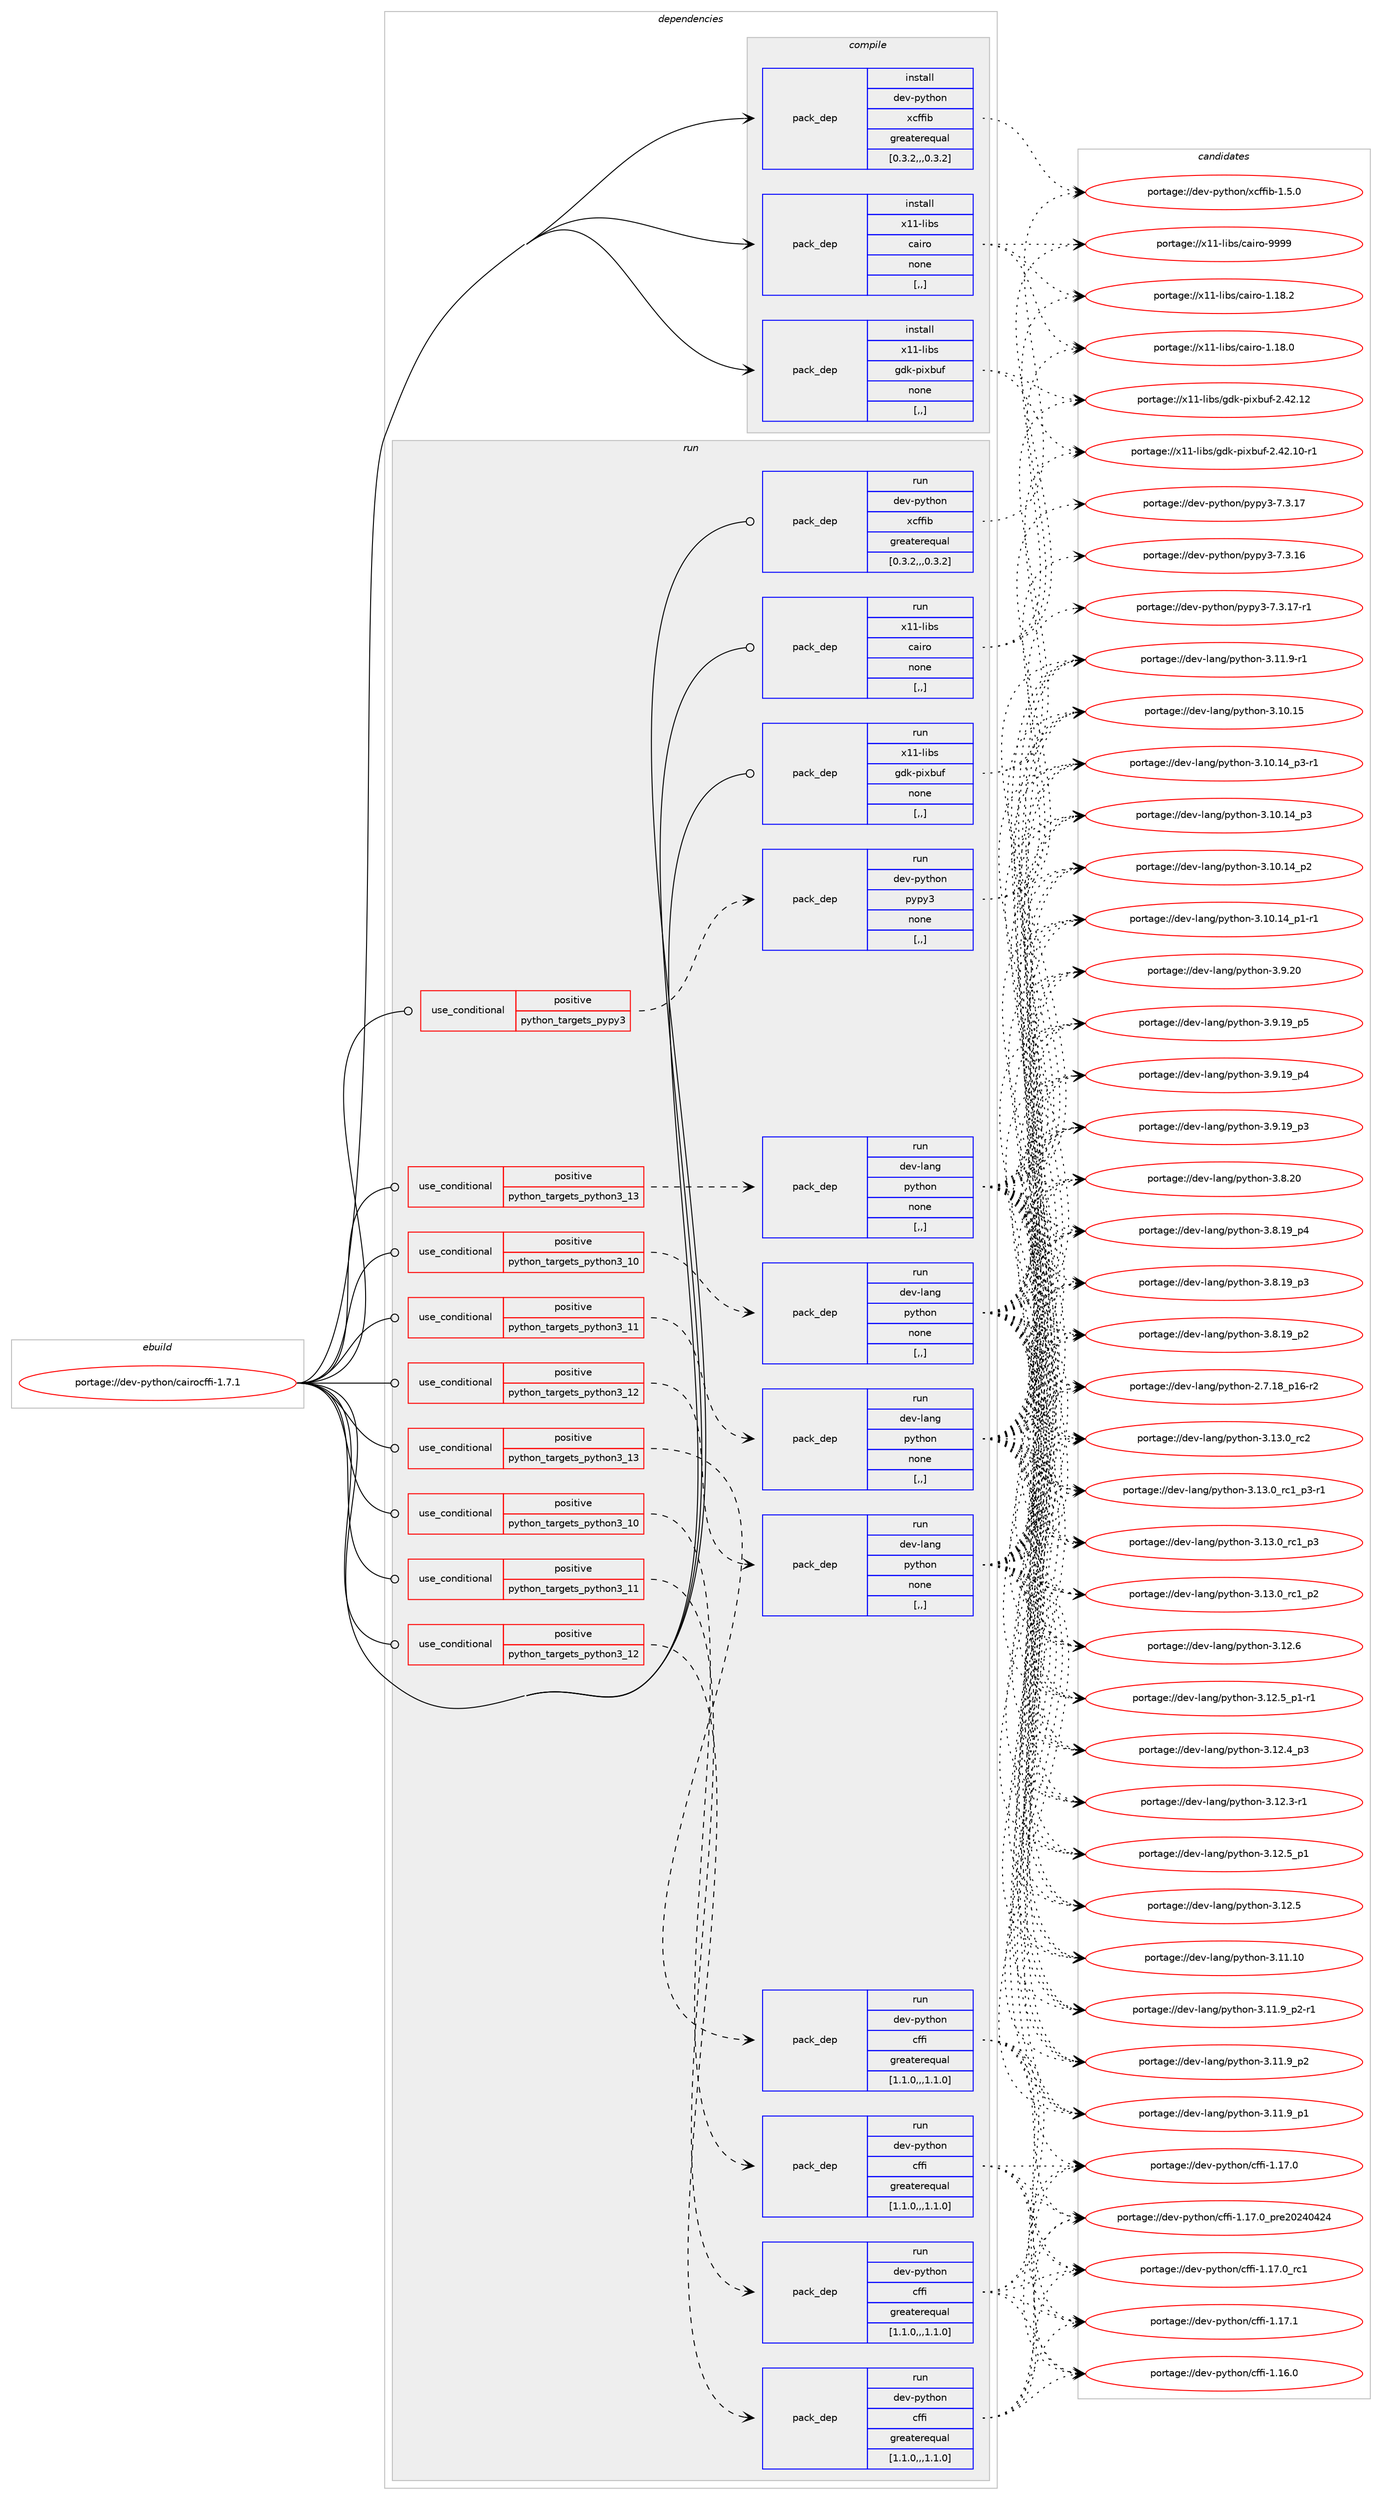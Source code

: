 digraph prolog {

# *************
# Graph options
# *************

newrank=true;
concentrate=true;
compound=true;
graph [rankdir=LR,fontname=Helvetica,fontsize=10,ranksep=1.5];#, ranksep=2.5, nodesep=0.2];
edge  [arrowhead=vee];
node  [fontname=Helvetica,fontsize=10];

# **********
# The ebuild
# **********

subgraph cluster_leftcol {
color=gray;
label=<<i>ebuild</i>>;
id [label="portage://dev-python/cairocffi-1.7.1", color=red, width=4, href="../dev-python/cairocffi-1.7.1.svg"];
}

# ****************
# The dependencies
# ****************

subgraph cluster_midcol {
color=gray;
label=<<i>dependencies</i>>;
subgraph cluster_compile {
fillcolor="#eeeeee";
style=filled;
label=<<i>compile</i>>;
subgraph pack470914 {
dependency637473 [label=<<TABLE BORDER="0" CELLBORDER="1" CELLSPACING="0" CELLPADDING="4" WIDTH="220"><TR><TD ROWSPAN="6" CELLPADDING="30">pack_dep</TD></TR><TR><TD WIDTH="110">install</TD></TR><TR><TD>dev-python</TD></TR><TR><TD>xcffib</TD></TR><TR><TD>greaterequal</TD></TR><TR><TD>[0.3.2,,,0.3.2]</TD></TR></TABLE>>, shape=none, color=blue];
}
id:e -> dependency637473:w [weight=20,style="solid",arrowhead="vee"];
subgraph pack470915 {
dependency637474 [label=<<TABLE BORDER="0" CELLBORDER="1" CELLSPACING="0" CELLPADDING="4" WIDTH="220"><TR><TD ROWSPAN="6" CELLPADDING="30">pack_dep</TD></TR><TR><TD WIDTH="110">install</TD></TR><TR><TD>x11-libs</TD></TR><TR><TD>cairo</TD></TR><TR><TD>none</TD></TR><TR><TD>[,,]</TD></TR></TABLE>>, shape=none, color=blue];
}
id:e -> dependency637474:w [weight=20,style="solid",arrowhead="vee"];
subgraph pack470916 {
dependency637475 [label=<<TABLE BORDER="0" CELLBORDER="1" CELLSPACING="0" CELLPADDING="4" WIDTH="220"><TR><TD ROWSPAN="6" CELLPADDING="30">pack_dep</TD></TR><TR><TD WIDTH="110">install</TD></TR><TR><TD>x11-libs</TD></TR><TR><TD>gdk-pixbuf</TD></TR><TR><TD>none</TD></TR><TR><TD>[,,]</TD></TR></TABLE>>, shape=none, color=blue];
}
id:e -> dependency637475:w [weight=20,style="solid",arrowhead="vee"];
}
subgraph cluster_compileandrun {
fillcolor="#eeeeee";
style=filled;
label=<<i>compile and run</i>>;
}
subgraph cluster_run {
fillcolor="#eeeeee";
style=filled;
label=<<i>run</i>>;
subgraph cond161742 {
dependency637476 [label=<<TABLE BORDER="0" CELLBORDER="1" CELLSPACING="0" CELLPADDING="4"><TR><TD ROWSPAN="3" CELLPADDING="10">use_conditional</TD></TR><TR><TD>positive</TD></TR><TR><TD>python_targets_pypy3</TD></TR></TABLE>>, shape=none, color=red];
subgraph pack470917 {
dependency637477 [label=<<TABLE BORDER="0" CELLBORDER="1" CELLSPACING="0" CELLPADDING="4" WIDTH="220"><TR><TD ROWSPAN="6" CELLPADDING="30">pack_dep</TD></TR><TR><TD WIDTH="110">run</TD></TR><TR><TD>dev-python</TD></TR><TR><TD>pypy3</TD></TR><TR><TD>none</TD></TR><TR><TD>[,,]</TD></TR></TABLE>>, shape=none, color=blue];
}
dependency637476:e -> dependency637477:w [weight=20,style="dashed",arrowhead="vee"];
}
id:e -> dependency637476:w [weight=20,style="solid",arrowhead="odot"];
subgraph cond161743 {
dependency637478 [label=<<TABLE BORDER="0" CELLBORDER="1" CELLSPACING="0" CELLPADDING="4"><TR><TD ROWSPAN="3" CELLPADDING="10">use_conditional</TD></TR><TR><TD>positive</TD></TR><TR><TD>python_targets_python3_10</TD></TR></TABLE>>, shape=none, color=red];
subgraph pack470918 {
dependency637479 [label=<<TABLE BORDER="0" CELLBORDER="1" CELLSPACING="0" CELLPADDING="4" WIDTH="220"><TR><TD ROWSPAN="6" CELLPADDING="30">pack_dep</TD></TR><TR><TD WIDTH="110">run</TD></TR><TR><TD>dev-lang</TD></TR><TR><TD>python</TD></TR><TR><TD>none</TD></TR><TR><TD>[,,]</TD></TR></TABLE>>, shape=none, color=blue];
}
dependency637478:e -> dependency637479:w [weight=20,style="dashed",arrowhead="vee"];
}
id:e -> dependency637478:w [weight=20,style="solid",arrowhead="odot"];
subgraph cond161744 {
dependency637480 [label=<<TABLE BORDER="0" CELLBORDER="1" CELLSPACING="0" CELLPADDING="4"><TR><TD ROWSPAN="3" CELLPADDING="10">use_conditional</TD></TR><TR><TD>positive</TD></TR><TR><TD>python_targets_python3_10</TD></TR></TABLE>>, shape=none, color=red];
subgraph pack470919 {
dependency637481 [label=<<TABLE BORDER="0" CELLBORDER="1" CELLSPACING="0" CELLPADDING="4" WIDTH="220"><TR><TD ROWSPAN="6" CELLPADDING="30">pack_dep</TD></TR><TR><TD WIDTH="110">run</TD></TR><TR><TD>dev-python</TD></TR><TR><TD>cffi</TD></TR><TR><TD>greaterequal</TD></TR><TR><TD>[1.1.0,,,1.1.0]</TD></TR></TABLE>>, shape=none, color=blue];
}
dependency637480:e -> dependency637481:w [weight=20,style="dashed",arrowhead="vee"];
}
id:e -> dependency637480:w [weight=20,style="solid",arrowhead="odot"];
subgraph cond161745 {
dependency637482 [label=<<TABLE BORDER="0" CELLBORDER="1" CELLSPACING="0" CELLPADDING="4"><TR><TD ROWSPAN="3" CELLPADDING="10">use_conditional</TD></TR><TR><TD>positive</TD></TR><TR><TD>python_targets_python3_11</TD></TR></TABLE>>, shape=none, color=red];
subgraph pack470920 {
dependency637483 [label=<<TABLE BORDER="0" CELLBORDER="1" CELLSPACING="0" CELLPADDING="4" WIDTH="220"><TR><TD ROWSPAN="6" CELLPADDING="30">pack_dep</TD></TR><TR><TD WIDTH="110">run</TD></TR><TR><TD>dev-lang</TD></TR><TR><TD>python</TD></TR><TR><TD>none</TD></TR><TR><TD>[,,]</TD></TR></TABLE>>, shape=none, color=blue];
}
dependency637482:e -> dependency637483:w [weight=20,style="dashed",arrowhead="vee"];
}
id:e -> dependency637482:w [weight=20,style="solid",arrowhead="odot"];
subgraph cond161746 {
dependency637484 [label=<<TABLE BORDER="0" CELLBORDER="1" CELLSPACING="0" CELLPADDING="4"><TR><TD ROWSPAN="3" CELLPADDING="10">use_conditional</TD></TR><TR><TD>positive</TD></TR><TR><TD>python_targets_python3_11</TD></TR></TABLE>>, shape=none, color=red];
subgraph pack470921 {
dependency637485 [label=<<TABLE BORDER="0" CELLBORDER="1" CELLSPACING="0" CELLPADDING="4" WIDTH="220"><TR><TD ROWSPAN="6" CELLPADDING="30">pack_dep</TD></TR><TR><TD WIDTH="110">run</TD></TR><TR><TD>dev-python</TD></TR><TR><TD>cffi</TD></TR><TR><TD>greaterequal</TD></TR><TR><TD>[1.1.0,,,1.1.0]</TD></TR></TABLE>>, shape=none, color=blue];
}
dependency637484:e -> dependency637485:w [weight=20,style="dashed",arrowhead="vee"];
}
id:e -> dependency637484:w [weight=20,style="solid",arrowhead="odot"];
subgraph cond161747 {
dependency637486 [label=<<TABLE BORDER="0" CELLBORDER="1" CELLSPACING="0" CELLPADDING="4"><TR><TD ROWSPAN="3" CELLPADDING="10">use_conditional</TD></TR><TR><TD>positive</TD></TR><TR><TD>python_targets_python3_12</TD></TR></TABLE>>, shape=none, color=red];
subgraph pack470922 {
dependency637487 [label=<<TABLE BORDER="0" CELLBORDER="1" CELLSPACING="0" CELLPADDING="4" WIDTH="220"><TR><TD ROWSPAN="6" CELLPADDING="30">pack_dep</TD></TR><TR><TD WIDTH="110">run</TD></TR><TR><TD>dev-lang</TD></TR><TR><TD>python</TD></TR><TR><TD>none</TD></TR><TR><TD>[,,]</TD></TR></TABLE>>, shape=none, color=blue];
}
dependency637486:e -> dependency637487:w [weight=20,style="dashed",arrowhead="vee"];
}
id:e -> dependency637486:w [weight=20,style="solid",arrowhead="odot"];
subgraph cond161748 {
dependency637488 [label=<<TABLE BORDER="0" CELLBORDER="1" CELLSPACING="0" CELLPADDING="4"><TR><TD ROWSPAN="3" CELLPADDING="10">use_conditional</TD></TR><TR><TD>positive</TD></TR><TR><TD>python_targets_python3_12</TD></TR></TABLE>>, shape=none, color=red];
subgraph pack470923 {
dependency637489 [label=<<TABLE BORDER="0" CELLBORDER="1" CELLSPACING="0" CELLPADDING="4" WIDTH="220"><TR><TD ROWSPAN="6" CELLPADDING="30">pack_dep</TD></TR><TR><TD WIDTH="110">run</TD></TR><TR><TD>dev-python</TD></TR><TR><TD>cffi</TD></TR><TR><TD>greaterequal</TD></TR><TR><TD>[1.1.0,,,1.1.0]</TD></TR></TABLE>>, shape=none, color=blue];
}
dependency637488:e -> dependency637489:w [weight=20,style="dashed",arrowhead="vee"];
}
id:e -> dependency637488:w [weight=20,style="solid",arrowhead="odot"];
subgraph cond161749 {
dependency637490 [label=<<TABLE BORDER="0" CELLBORDER="1" CELLSPACING="0" CELLPADDING="4"><TR><TD ROWSPAN="3" CELLPADDING="10">use_conditional</TD></TR><TR><TD>positive</TD></TR><TR><TD>python_targets_python3_13</TD></TR></TABLE>>, shape=none, color=red];
subgraph pack470924 {
dependency637491 [label=<<TABLE BORDER="0" CELLBORDER="1" CELLSPACING="0" CELLPADDING="4" WIDTH="220"><TR><TD ROWSPAN="6" CELLPADDING="30">pack_dep</TD></TR><TR><TD WIDTH="110">run</TD></TR><TR><TD>dev-lang</TD></TR><TR><TD>python</TD></TR><TR><TD>none</TD></TR><TR><TD>[,,]</TD></TR></TABLE>>, shape=none, color=blue];
}
dependency637490:e -> dependency637491:w [weight=20,style="dashed",arrowhead="vee"];
}
id:e -> dependency637490:w [weight=20,style="solid",arrowhead="odot"];
subgraph cond161750 {
dependency637492 [label=<<TABLE BORDER="0" CELLBORDER="1" CELLSPACING="0" CELLPADDING="4"><TR><TD ROWSPAN="3" CELLPADDING="10">use_conditional</TD></TR><TR><TD>positive</TD></TR><TR><TD>python_targets_python3_13</TD></TR></TABLE>>, shape=none, color=red];
subgraph pack470925 {
dependency637493 [label=<<TABLE BORDER="0" CELLBORDER="1" CELLSPACING="0" CELLPADDING="4" WIDTH="220"><TR><TD ROWSPAN="6" CELLPADDING="30">pack_dep</TD></TR><TR><TD WIDTH="110">run</TD></TR><TR><TD>dev-python</TD></TR><TR><TD>cffi</TD></TR><TR><TD>greaterequal</TD></TR><TR><TD>[1.1.0,,,1.1.0]</TD></TR></TABLE>>, shape=none, color=blue];
}
dependency637492:e -> dependency637493:w [weight=20,style="dashed",arrowhead="vee"];
}
id:e -> dependency637492:w [weight=20,style="solid",arrowhead="odot"];
subgraph pack470926 {
dependency637494 [label=<<TABLE BORDER="0" CELLBORDER="1" CELLSPACING="0" CELLPADDING="4" WIDTH="220"><TR><TD ROWSPAN="6" CELLPADDING="30">pack_dep</TD></TR><TR><TD WIDTH="110">run</TD></TR><TR><TD>dev-python</TD></TR><TR><TD>xcffib</TD></TR><TR><TD>greaterequal</TD></TR><TR><TD>[0.3.2,,,0.3.2]</TD></TR></TABLE>>, shape=none, color=blue];
}
id:e -> dependency637494:w [weight=20,style="solid",arrowhead="odot"];
subgraph pack470927 {
dependency637495 [label=<<TABLE BORDER="0" CELLBORDER="1" CELLSPACING="0" CELLPADDING="4" WIDTH="220"><TR><TD ROWSPAN="6" CELLPADDING="30">pack_dep</TD></TR><TR><TD WIDTH="110">run</TD></TR><TR><TD>x11-libs</TD></TR><TR><TD>cairo</TD></TR><TR><TD>none</TD></TR><TR><TD>[,,]</TD></TR></TABLE>>, shape=none, color=blue];
}
id:e -> dependency637495:w [weight=20,style="solid",arrowhead="odot"];
subgraph pack470928 {
dependency637496 [label=<<TABLE BORDER="0" CELLBORDER="1" CELLSPACING="0" CELLPADDING="4" WIDTH="220"><TR><TD ROWSPAN="6" CELLPADDING="30">pack_dep</TD></TR><TR><TD WIDTH="110">run</TD></TR><TR><TD>x11-libs</TD></TR><TR><TD>gdk-pixbuf</TD></TR><TR><TD>none</TD></TR><TR><TD>[,,]</TD></TR></TABLE>>, shape=none, color=blue];
}
id:e -> dependency637496:w [weight=20,style="solid",arrowhead="odot"];
}
}

# **************
# The candidates
# **************

subgraph cluster_choices {
rank=same;
color=gray;
label=<<i>candidates</i>>;

subgraph choice470914 {
color=black;
nodesep=1;
choice10010111845112121116104111110471209910210210598454946534648 [label="portage://dev-python/xcffib-1.5.0", color=red, width=4,href="../dev-python/xcffib-1.5.0.svg"];
dependency637473:e -> choice10010111845112121116104111110471209910210210598454946534648:w [style=dotted,weight="100"];
}
subgraph choice470915 {
color=black;
nodesep=1;
choice120494945108105981154799971051141114557575757 [label="portage://x11-libs/cairo-9999", color=red, width=4,href="../x11-libs/cairo-9999.svg"];
choice1204949451081059811547999710511411145494649564650 [label="portage://x11-libs/cairo-1.18.2", color=red, width=4,href="../x11-libs/cairo-1.18.2.svg"];
choice1204949451081059811547999710511411145494649564648 [label="portage://x11-libs/cairo-1.18.0", color=red, width=4,href="../x11-libs/cairo-1.18.0.svg"];
dependency637474:e -> choice120494945108105981154799971051141114557575757:w [style=dotted,weight="100"];
dependency637474:e -> choice1204949451081059811547999710511411145494649564650:w [style=dotted,weight="100"];
dependency637474:e -> choice1204949451081059811547999710511411145494649564648:w [style=dotted,weight="100"];
}
subgraph choice470916 {
color=black;
nodesep=1;
choice120494945108105981154710310010745112105120981171024550465250464950 [label="portage://x11-libs/gdk-pixbuf-2.42.12", color=red, width=4,href="../x11-libs/gdk-pixbuf-2.42.12.svg"];
choice1204949451081059811547103100107451121051209811710245504652504649484511449 [label="portage://x11-libs/gdk-pixbuf-2.42.10-r1", color=red, width=4,href="../x11-libs/gdk-pixbuf-2.42.10-r1.svg"];
dependency637475:e -> choice120494945108105981154710310010745112105120981171024550465250464950:w [style=dotted,weight="100"];
dependency637475:e -> choice1204949451081059811547103100107451121051209811710245504652504649484511449:w [style=dotted,weight="100"];
}
subgraph choice470917 {
color=black;
nodesep=1;
choice100101118451121211161041111104711212111212151455546514649554511449 [label="portage://dev-python/pypy3-7.3.17-r1", color=red, width=4,href="../dev-python/pypy3-7.3.17-r1.svg"];
choice10010111845112121116104111110471121211121215145554651464955 [label="portage://dev-python/pypy3-7.3.17", color=red, width=4,href="../dev-python/pypy3-7.3.17.svg"];
choice10010111845112121116104111110471121211121215145554651464954 [label="portage://dev-python/pypy3-7.3.16", color=red, width=4,href="../dev-python/pypy3-7.3.16.svg"];
dependency637477:e -> choice100101118451121211161041111104711212111212151455546514649554511449:w [style=dotted,weight="100"];
dependency637477:e -> choice10010111845112121116104111110471121211121215145554651464955:w [style=dotted,weight="100"];
dependency637477:e -> choice10010111845112121116104111110471121211121215145554651464954:w [style=dotted,weight="100"];
}
subgraph choice470918 {
color=black;
nodesep=1;
choice10010111845108971101034711212111610411111045514649514648951149950 [label="portage://dev-lang/python-3.13.0_rc2", color=red, width=4,href="../dev-lang/python-3.13.0_rc2.svg"];
choice1001011184510897110103471121211161041111104551464951464895114994995112514511449 [label="portage://dev-lang/python-3.13.0_rc1_p3-r1", color=red, width=4,href="../dev-lang/python-3.13.0_rc1_p3-r1.svg"];
choice100101118451089711010347112121116104111110455146495146489511499499511251 [label="portage://dev-lang/python-3.13.0_rc1_p3", color=red, width=4,href="../dev-lang/python-3.13.0_rc1_p3.svg"];
choice100101118451089711010347112121116104111110455146495146489511499499511250 [label="portage://dev-lang/python-3.13.0_rc1_p2", color=red, width=4,href="../dev-lang/python-3.13.0_rc1_p2.svg"];
choice10010111845108971101034711212111610411111045514649504654 [label="portage://dev-lang/python-3.12.6", color=red, width=4,href="../dev-lang/python-3.12.6.svg"];
choice1001011184510897110103471121211161041111104551464950465395112494511449 [label="portage://dev-lang/python-3.12.5_p1-r1", color=red, width=4,href="../dev-lang/python-3.12.5_p1-r1.svg"];
choice100101118451089711010347112121116104111110455146495046539511249 [label="portage://dev-lang/python-3.12.5_p1", color=red, width=4,href="../dev-lang/python-3.12.5_p1.svg"];
choice10010111845108971101034711212111610411111045514649504653 [label="portage://dev-lang/python-3.12.5", color=red, width=4,href="../dev-lang/python-3.12.5.svg"];
choice100101118451089711010347112121116104111110455146495046529511251 [label="portage://dev-lang/python-3.12.4_p3", color=red, width=4,href="../dev-lang/python-3.12.4_p3.svg"];
choice100101118451089711010347112121116104111110455146495046514511449 [label="portage://dev-lang/python-3.12.3-r1", color=red, width=4,href="../dev-lang/python-3.12.3-r1.svg"];
choice1001011184510897110103471121211161041111104551464949464948 [label="portage://dev-lang/python-3.11.10", color=red, width=4,href="../dev-lang/python-3.11.10.svg"];
choice1001011184510897110103471121211161041111104551464949465795112504511449 [label="portage://dev-lang/python-3.11.9_p2-r1", color=red, width=4,href="../dev-lang/python-3.11.9_p2-r1.svg"];
choice100101118451089711010347112121116104111110455146494946579511250 [label="portage://dev-lang/python-3.11.9_p2", color=red, width=4,href="../dev-lang/python-3.11.9_p2.svg"];
choice100101118451089711010347112121116104111110455146494946579511249 [label="portage://dev-lang/python-3.11.9_p1", color=red, width=4,href="../dev-lang/python-3.11.9_p1.svg"];
choice100101118451089711010347112121116104111110455146494946574511449 [label="portage://dev-lang/python-3.11.9-r1", color=red, width=4,href="../dev-lang/python-3.11.9-r1.svg"];
choice1001011184510897110103471121211161041111104551464948464953 [label="portage://dev-lang/python-3.10.15", color=red, width=4,href="../dev-lang/python-3.10.15.svg"];
choice100101118451089711010347112121116104111110455146494846495295112514511449 [label="portage://dev-lang/python-3.10.14_p3-r1", color=red, width=4,href="../dev-lang/python-3.10.14_p3-r1.svg"];
choice10010111845108971101034711212111610411111045514649484649529511251 [label="portage://dev-lang/python-3.10.14_p3", color=red, width=4,href="../dev-lang/python-3.10.14_p3.svg"];
choice10010111845108971101034711212111610411111045514649484649529511250 [label="portage://dev-lang/python-3.10.14_p2", color=red, width=4,href="../dev-lang/python-3.10.14_p2.svg"];
choice100101118451089711010347112121116104111110455146494846495295112494511449 [label="portage://dev-lang/python-3.10.14_p1-r1", color=red, width=4,href="../dev-lang/python-3.10.14_p1-r1.svg"];
choice10010111845108971101034711212111610411111045514657465048 [label="portage://dev-lang/python-3.9.20", color=red, width=4,href="../dev-lang/python-3.9.20.svg"];
choice100101118451089711010347112121116104111110455146574649579511253 [label="portage://dev-lang/python-3.9.19_p5", color=red, width=4,href="../dev-lang/python-3.9.19_p5.svg"];
choice100101118451089711010347112121116104111110455146574649579511252 [label="portage://dev-lang/python-3.9.19_p4", color=red, width=4,href="../dev-lang/python-3.9.19_p4.svg"];
choice100101118451089711010347112121116104111110455146574649579511251 [label="portage://dev-lang/python-3.9.19_p3", color=red, width=4,href="../dev-lang/python-3.9.19_p3.svg"];
choice10010111845108971101034711212111610411111045514656465048 [label="portage://dev-lang/python-3.8.20", color=red, width=4,href="../dev-lang/python-3.8.20.svg"];
choice100101118451089711010347112121116104111110455146564649579511252 [label="portage://dev-lang/python-3.8.19_p4", color=red, width=4,href="../dev-lang/python-3.8.19_p4.svg"];
choice100101118451089711010347112121116104111110455146564649579511251 [label="portage://dev-lang/python-3.8.19_p3", color=red, width=4,href="../dev-lang/python-3.8.19_p3.svg"];
choice100101118451089711010347112121116104111110455146564649579511250 [label="portage://dev-lang/python-3.8.19_p2", color=red, width=4,href="../dev-lang/python-3.8.19_p2.svg"];
choice100101118451089711010347112121116104111110455046554649569511249544511450 [label="portage://dev-lang/python-2.7.18_p16-r2", color=red, width=4,href="../dev-lang/python-2.7.18_p16-r2.svg"];
dependency637479:e -> choice10010111845108971101034711212111610411111045514649514648951149950:w [style=dotted,weight="100"];
dependency637479:e -> choice1001011184510897110103471121211161041111104551464951464895114994995112514511449:w [style=dotted,weight="100"];
dependency637479:e -> choice100101118451089711010347112121116104111110455146495146489511499499511251:w [style=dotted,weight="100"];
dependency637479:e -> choice100101118451089711010347112121116104111110455146495146489511499499511250:w [style=dotted,weight="100"];
dependency637479:e -> choice10010111845108971101034711212111610411111045514649504654:w [style=dotted,weight="100"];
dependency637479:e -> choice1001011184510897110103471121211161041111104551464950465395112494511449:w [style=dotted,weight="100"];
dependency637479:e -> choice100101118451089711010347112121116104111110455146495046539511249:w [style=dotted,weight="100"];
dependency637479:e -> choice10010111845108971101034711212111610411111045514649504653:w [style=dotted,weight="100"];
dependency637479:e -> choice100101118451089711010347112121116104111110455146495046529511251:w [style=dotted,weight="100"];
dependency637479:e -> choice100101118451089711010347112121116104111110455146495046514511449:w [style=dotted,weight="100"];
dependency637479:e -> choice1001011184510897110103471121211161041111104551464949464948:w [style=dotted,weight="100"];
dependency637479:e -> choice1001011184510897110103471121211161041111104551464949465795112504511449:w [style=dotted,weight="100"];
dependency637479:e -> choice100101118451089711010347112121116104111110455146494946579511250:w [style=dotted,weight="100"];
dependency637479:e -> choice100101118451089711010347112121116104111110455146494946579511249:w [style=dotted,weight="100"];
dependency637479:e -> choice100101118451089711010347112121116104111110455146494946574511449:w [style=dotted,weight="100"];
dependency637479:e -> choice1001011184510897110103471121211161041111104551464948464953:w [style=dotted,weight="100"];
dependency637479:e -> choice100101118451089711010347112121116104111110455146494846495295112514511449:w [style=dotted,weight="100"];
dependency637479:e -> choice10010111845108971101034711212111610411111045514649484649529511251:w [style=dotted,weight="100"];
dependency637479:e -> choice10010111845108971101034711212111610411111045514649484649529511250:w [style=dotted,weight="100"];
dependency637479:e -> choice100101118451089711010347112121116104111110455146494846495295112494511449:w [style=dotted,weight="100"];
dependency637479:e -> choice10010111845108971101034711212111610411111045514657465048:w [style=dotted,weight="100"];
dependency637479:e -> choice100101118451089711010347112121116104111110455146574649579511253:w [style=dotted,weight="100"];
dependency637479:e -> choice100101118451089711010347112121116104111110455146574649579511252:w [style=dotted,weight="100"];
dependency637479:e -> choice100101118451089711010347112121116104111110455146574649579511251:w [style=dotted,weight="100"];
dependency637479:e -> choice10010111845108971101034711212111610411111045514656465048:w [style=dotted,weight="100"];
dependency637479:e -> choice100101118451089711010347112121116104111110455146564649579511252:w [style=dotted,weight="100"];
dependency637479:e -> choice100101118451089711010347112121116104111110455146564649579511251:w [style=dotted,weight="100"];
dependency637479:e -> choice100101118451089711010347112121116104111110455146564649579511250:w [style=dotted,weight="100"];
dependency637479:e -> choice100101118451089711010347112121116104111110455046554649569511249544511450:w [style=dotted,weight="100"];
}
subgraph choice470919 {
color=black;
nodesep=1;
choice10010111845112121116104111110479910210210545494649554649 [label="portage://dev-python/cffi-1.17.1", color=red, width=4,href="../dev-python/cffi-1.17.1.svg"];
choice10010111845112121116104111110479910210210545494649554648951149949 [label="portage://dev-python/cffi-1.17.0_rc1", color=red, width=4,href="../dev-python/cffi-1.17.0_rc1.svg"];
choice10010111845112121116104111110479910210210545494649554648951121141015048505248525052 [label="portage://dev-python/cffi-1.17.0_pre20240424", color=red, width=4,href="../dev-python/cffi-1.17.0_pre20240424.svg"];
choice10010111845112121116104111110479910210210545494649554648 [label="portage://dev-python/cffi-1.17.0", color=red, width=4,href="../dev-python/cffi-1.17.0.svg"];
choice10010111845112121116104111110479910210210545494649544648 [label="portage://dev-python/cffi-1.16.0", color=red, width=4,href="../dev-python/cffi-1.16.0.svg"];
dependency637481:e -> choice10010111845112121116104111110479910210210545494649554649:w [style=dotted,weight="100"];
dependency637481:e -> choice10010111845112121116104111110479910210210545494649554648951149949:w [style=dotted,weight="100"];
dependency637481:e -> choice10010111845112121116104111110479910210210545494649554648951121141015048505248525052:w [style=dotted,weight="100"];
dependency637481:e -> choice10010111845112121116104111110479910210210545494649554648:w [style=dotted,weight="100"];
dependency637481:e -> choice10010111845112121116104111110479910210210545494649544648:w [style=dotted,weight="100"];
}
subgraph choice470920 {
color=black;
nodesep=1;
choice10010111845108971101034711212111610411111045514649514648951149950 [label="portage://dev-lang/python-3.13.0_rc2", color=red, width=4,href="../dev-lang/python-3.13.0_rc2.svg"];
choice1001011184510897110103471121211161041111104551464951464895114994995112514511449 [label="portage://dev-lang/python-3.13.0_rc1_p3-r1", color=red, width=4,href="../dev-lang/python-3.13.0_rc1_p3-r1.svg"];
choice100101118451089711010347112121116104111110455146495146489511499499511251 [label="portage://dev-lang/python-3.13.0_rc1_p3", color=red, width=4,href="../dev-lang/python-3.13.0_rc1_p3.svg"];
choice100101118451089711010347112121116104111110455146495146489511499499511250 [label="portage://dev-lang/python-3.13.0_rc1_p2", color=red, width=4,href="../dev-lang/python-3.13.0_rc1_p2.svg"];
choice10010111845108971101034711212111610411111045514649504654 [label="portage://dev-lang/python-3.12.6", color=red, width=4,href="../dev-lang/python-3.12.6.svg"];
choice1001011184510897110103471121211161041111104551464950465395112494511449 [label="portage://dev-lang/python-3.12.5_p1-r1", color=red, width=4,href="../dev-lang/python-3.12.5_p1-r1.svg"];
choice100101118451089711010347112121116104111110455146495046539511249 [label="portage://dev-lang/python-3.12.5_p1", color=red, width=4,href="../dev-lang/python-3.12.5_p1.svg"];
choice10010111845108971101034711212111610411111045514649504653 [label="portage://dev-lang/python-3.12.5", color=red, width=4,href="../dev-lang/python-3.12.5.svg"];
choice100101118451089711010347112121116104111110455146495046529511251 [label="portage://dev-lang/python-3.12.4_p3", color=red, width=4,href="../dev-lang/python-3.12.4_p3.svg"];
choice100101118451089711010347112121116104111110455146495046514511449 [label="portage://dev-lang/python-3.12.3-r1", color=red, width=4,href="../dev-lang/python-3.12.3-r1.svg"];
choice1001011184510897110103471121211161041111104551464949464948 [label="portage://dev-lang/python-3.11.10", color=red, width=4,href="../dev-lang/python-3.11.10.svg"];
choice1001011184510897110103471121211161041111104551464949465795112504511449 [label="portage://dev-lang/python-3.11.9_p2-r1", color=red, width=4,href="../dev-lang/python-3.11.9_p2-r1.svg"];
choice100101118451089711010347112121116104111110455146494946579511250 [label="portage://dev-lang/python-3.11.9_p2", color=red, width=4,href="../dev-lang/python-3.11.9_p2.svg"];
choice100101118451089711010347112121116104111110455146494946579511249 [label="portage://dev-lang/python-3.11.9_p1", color=red, width=4,href="../dev-lang/python-3.11.9_p1.svg"];
choice100101118451089711010347112121116104111110455146494946574511449 [label="portage://dev-lang/python-3.11.9-r1", color=red, width=4,href="../dev-lang/python-3.11.9-r1.svg"];
choice1001011184510897110103471121211161041111104551464948464953 [label="portage://dev-lang/python-3.10.15", color=red, width=4,href="../dev-lang/python-3.10.15.svg"];
choice100101118451089711010347112121116104111110455146494846495295112514511449 [label="portage://dev-lang/python-3.10.14_p3-r1", color=red, width=4,href="../dev-lang/python-3.10.14_p3-r1.svg"];
choice10010111845108971101034711212111610411111045514649484649529511251 [label="portage://dev-lang/python-3.10.14_p3", color=red, width=4,href="../dev-lang/python-3.10.14_p3.svg"];
choice10010111845108971101034711212111610411111045514649484649529511250 [label="portage://dev-lang/python-3.10.14_p2", color=red, width=4,href="../dev-lang/python-3.10.14_p2.svg"];
choice100101118451089711010347112121116104111110455146494846495295112494511449 [label="portage://dev-lang/python-3.10.14_p1-r1", color=red, width=4,href="../dev-lang/python-3.10.14_p1-r1.svg"];
choice10010111845108971101034711212111610411111045514657465048 [label="portage://dev-lang/python-3.9.20", color=red, width=4,href="../dev-lang/python-3.9.20.svg"];
choice100101118451089711010347112121116104111110455146574649579511253 [label="portage://dev-lang/python-3.9.19_p5", color=red, width=4,href="../dev-lang/python-3.9.19_p5.svg"];
choice100101118451089711010347112121116104111110455146574649579511252 [label="portage://dev-lang/python-3.9.19_p4", color=red, width=4,href="../dev-lang/python-3.9.19_p4.svg"];
choice100101118451089711010347112121116104111110455146574649579511251 [label="portage://dev-lang/python-3.9.19_p3", color=red, width=4,href="../dev-lang/python-3.9.19_p3.svg"];
choice10010111845108971101034711212111610411111045514656465048 [label="portage://dev-lang/python-3.8.20", color=red, width=4,href="../dev-lang/python-3.8.20.svg"];
choice100101118451089711010347112121116104111110455146564649579511252 [label="portage://dev-lang/python-3.8.19_p4", color=red, width=4,href="../dev-lang/python-3.8.19_p4.svg"];
choice100101118451089711010347112121116104111110455146564649579511251 [label="portage://dev-lang/python-3.8.19_p3", color=red, width=4,href="../dev-lang/python-3.8.19_p3.svg"];
choice100101118451089711010347112121116104111110455146564649579511250 [label="portage://dev-lang/python-3.8.19_p2", color=red, width=4,href="../dev-lang/python-3.8.19_p2.svg"];
choice100101118451089711010347112121116104111110455046554649569511249544511450 [label="portage://dev-lang/python-2.7.18_p16-r2", color=red, width=4,href="../dev-lang/python-2.7.18_p16-r2.svg"];
dependency637483:e -> choice10010111845108971101034711212111610411111045514649514648951149950:w [style=dotted,weight="100"];
dependency637483:e -> choice1001011184510897110103471121211161041111104551464951464895114994995112514511449:w [style=dotted,weight="100"];
dependency637483:e -> choice100101118451089711010347112121116104111110455146495146489511499499511251:w [style=dotted,weight="100"];
dependency637483:e -> choice100101118451089711010347112121116104111110455146495146489511499499511250:w [style=dotted,weight="100"];
dependency637483:e -> choice10010111845108971101034711212111610411111045514649504654:w [style=dotted,weight="100"];
dependency637483:e -> choice1001011184510897110103471121211161041111104551464950465395112494511449:w [style=dotted,weight="100"];
dependency637483:e -> choice100101118451089711010347112121116104111110455146495046539511249:w [style=dotted,weight="100"];
dependency637483:e -> choice10010111845108971101034711212111610411111045514649504653:w [style=dotted,weight="100"];
dependency637483:e -> choice100101118451089711010347112121116104111110455146495046529511251:w [style=dotted,weight="100"];
dependency637483:e -> choice100101118451089711010347112121116104111110455146495046514511449:w [style=dotted,weight="100"];
dependency637483:e -> choice1001011184510897110103471121211161041111104551464949464948:w [style=dotted,weight="100"];
dependency637483:e -> choice1001011184510897110103471121211161041111104551464949465795112504511449:w [style=dotted,weight="100"];
dependency637483:e -> choice100101118451089711010347112121116104111110455146494946579511250:w [style=dotted,weight="100"];
dependency637483:e -> choice100101118451089711010347112121116104111110455146494946579511249:w [style=dotted,weight="100"];
dependency637483:e -> choice100101118451089711010347112121116104111110455146494946574511449:w [style=dotted,weight="100"];
dependency637483:e -> choice1001011184510897110103471121211161041111104551464948464953:w [style=dotted,weight="100"];
dependency637483:e -> choice100101118451089711010347112121116104111110455146494846495295112514511449:w [style=dotted,weight="100"];
dependency637483:e -> choice10010111845108971101034711212111610411111045514649484649529511251:w [style=dotted,weight="100"];
dependency637483:e -> choice10010111845108971101034711212111610411111045514649484649529511250:w [style=dotted,weight="100"];
dependency637483:e -> choice100101118451089711010347112121116104111110455146494846495295112494511449:w [style=dotted,weight="100"];
dependency637483:e -> choice10010111845108971101034711212111610411111045514657465048:w [style=dotted,weight="100"];
dependency637483:e -> choice100101118451089711010347112121116104111110455146574649579511253:w [style=dotted,weight="100"];
dependency637483:e -> choice100101118451089711010347112121116104111110455146574649579511252:w [style=dotted,weight="100"];
dependency637483:e -> choice100101118451089711010347112121116104111110455146574649579511251:w [style=dotted,weight="100"];
dependency637483:e -> choice10010111845108971101034711212111610411111045514656465048:w [style=dotted,weight="100"];
dependency637483:e -> choice100101118451089711010347112121116104111110455146564649579511252:w [style=dotted,weight="100"];
dependency637483:e -> choice100101118451089711010347112121116104111110455146564649579511251:w [style=dotted,weight="100"];
dependency637483:e -> choice100101118451089711010347112121116104111110455146564649579511250:w [style=dotted,weight="100"];
dependency637483:e -> choice100101118451089711010347112121116104111110455046554649569511249544511450:w [style=dotted,weight="100"];
}
subgraph choice470921 {
color=black;
nodesep=1;
choice10010111845112121116104111110479910210210545494649554649 [label="portage://dev-python/cffi-1.17.1", color=red, width=4,href="../dev-python/cffi-1.17.1.svg"];
choice10010111845112121116104111110479910210210545494649554648951149949 [label="portage://dev-python/cffi-1.17.0_rc1", color=red, width=4,href="../dev-python/cffi-1.17.0_rc1.svg"];
choice10010111845112121116104111110479910210210545494649554648951121141015048505248525052 [label="portage://dev-python/cffi-1.17.0_pre20240424", color=red, width=4,href="../dev-python/cffi-1.17.0_pre20240424.svg"];
choice10010111845112121116104111110479910210210545494649554648 [label="portage://dev-python/cffi-1.17.0", color=red, width=4,href="../dev-python/cffi-1.17.0.svg"];
choice10010111845112121116104111110479910210210545494649544648 [label="portage://dev-python/cffi-1.16.0", color=red, width=4,href="../dev-python/cffi-1.16.0.svg"];
dependency637485:e -> choice10010111845112121116104111110479910210210545494649554649:w [style=dotted,weight="100"];
dependency637485:e -> choice10010111845112121116104111110479910210210545494649554648951149949:w [style=dotted,weight="100"];
dependency637485:e -> choice10010111845112121116104111110479910210210545494649554648951121141015048505248525052:w [style=dotted,weight="100"];
dependency637485:e -> choice10010111845112121116104111110479910210210545494649554648:w [style=dotted,weight="100"];
dependency637485:e -> choice10010111845112121116104111110479910210210545494649544648:w [style=dotted,weight="100"];
}
subgraph choice470922 {
color=black;
nodesep=1;
choice10010111845108971101034711212111610411111045514649514648951149950 [label="portage://dev-lang/python-3.13.0_rc2", color=red, width=4,href="../dev-lang/python-3.13.0_rc2.svg"];
choice1001011184510897110103471121211161041111104551464951464895114994995112514511449 [label="portage://dev-lang/python-3.13.0_rc1_p3-r1", color=red, width=4,href="../dev-lang/python-3.13.0_rc1_p3-r1.svg"];
choice100101118451089711010347112121116104111110455146495146489511499499511251 [label="portage://dev-lang/python-3.13.0_rc1_p3", color=red, width=4,href="../dev-lang/python-3.13.0_rc1_p3.svg"];
choice100101118451089711010347112121116104111110455146495146489511499499511250 [label="portage://dev-lang/python-3.13.0_rc1_p2", color=red, width=4,href="../dev-lang/python-3.13.0_rc1_p2.svg"];
choice10010111845108971101034711212111610411111045514649504654 [label="portage://dev-lang/python-3.12.6", color=red, width=4,href="../dev-lang/python-3.12.6.svg"];
choice1001011184510897110103471121211161041111104551464950465395112494511449 [label="portage://dev-lang/python-3.12.5_p1-r1", color=red, width=4,href="../dev-lang/python-3.12.5_p1-r1.svg"];
choice100101118451089711010347112121116104111110455146495046539511249 [label="portage://dev-lang/python-3.12.5_p1", color=red, width=4,href="../dev-lang/python-3.12.5_p1.svg"];
choice10010111845108971101034711212111610411111045514649504653 [label="portage://dev-lang/python-3.12.5", color=red, width=4,href="../dev-lang/python-3.12.5.svg"];
choice100101118451089711010347112121116104111110455146495046529511251 [label="portage://dev-lang/python-3.12.4_p3", color=red, width=4,href="../dev-lang/python-3.12.4_p3.svg"];
choice100101118451089711010347112121116104111110455146495046514511449 [label="portage://dev-lang/python-3.12.3-r1", color=red, width=4,href="../dev-lang/python-3.12.3-r1.svg"];
choice1001011184510897110103471121211161041111104551464949464948 [label="portage://dev-lang/python-3.11.10", color=red, width=4,href="../dev-lang/python-3.11.10.svg"];
choice1001011184510897110103471121211161041111104551464949465795112504511449 [label="portage://dev-lang/python-3.11.9_p2-r1", color=red, width=4,href="../dev-lang/python-3.11.9_p2-r1.svg"];
choice100101118451089711010347112121116104111110455146494946579511250 [label="portage://dev-lang/python-3.11.9_p2", color=red, width=4,href="../dev-lang/python-3.11.9_p2.svg"];
choice100101118451089711010347112121116104111110455146494946579511249 [label="portage://dev-lang/python-3.11.9_p1", color=red, width=4,href="../dev-lang/python-3.11.9_p1.svg"];
choice100101118451089711010347112121116104111110455146494946574511449 [label="portage://dev-lang/python-3.11.9-r1", color=red, width=4,href="../dev-lang/python-3.11.9-r1.svg"];
choice1001011184510897110103471121211161041111104551464948464953 [label="portage://dev-lang/python-3.10.15", color=red, width=4,href="../dev-lang/python-3.10.15.svg"];
choice100101118451089711010347112121116104111110455146494846495295112514511449 [label="portage://dev-lang/python-3.10.14_p3-r1", color=red, width=4,href="../dev-lang/python-3.10.14_p3-r1.svg"];
choice10010111845108971101034711212111610411111045514649484649529511251 [label="portage://dev-lang/python-3.10.14_p3", color=red, width=4,href="../dev-lang/python-3.10.14_p3.svg"];
choice10010111845108971101034711212111610411111045514649484649529511250 [label="portage://dev-lang/python-3.10.14_p2", color=red, width=4,href="../dev-lang/python-3.10.14_p2.svg"];
choice100101118451089711010347112121116104111110455146494846495295112494511449 [label="portage://dev-lang/python-3.10.14_p1-r1", color=red, width=4,href="../dev-lang/python-3.10.14_p1-r1.svg"];
choice10010111845108971101034711212111610411111045514657465048 [label="portage://dev-lang/python-3.9.20", color=red, width=4,href="../dev-lang/python-3.9.20.svg"];
choice100101118451089711010347112121116104111110455146574649579511253 [label="portage://dev-lang/python-3.9.19_p5", color=red, width=4,href="../dev-lang/python-3.9.19_p5.svg"];
choice100101118451089711010347112121116104111110455146574649579511252 [label="portage://dev-lang/python-3.9.19_p4", color=red, width=4,href="../dev-lang/python-3.9.19_p4.svg"];
choice100101118451089711010347112121116104111110455146574649579511251 [label="portage://dev-lang/python-3.9.19_p3", color=red, width=4,href="../dev-lang/python-3.9.19_p3.svg"];
choice10010111845108971101034711212111610411111045514656465048 [label="portage://dev-lang/python-3.8.20", color=red, width=4,href="../dev-lang/python-3.8.20.svg"];
choice100101118451089711010347112121116104111110455146564649579511252 [label="portage://dev-lang/python-3.8.19_p4", color=red, width=4,href="../dev-lang/python-3.8.19_p4.svg"];
choice100101118451089711010347112121116104111110455146564649579511251 [label="portage://dev-lang/python-3.8.19_p3", color=red, width=4,href="../dev-lang/python-3.8.19_p3.svg"];
choice100101118451089711010347112121116104111110455146564649579511250 [label="portage://dev-lang/python-3.8.19_p2", color=red, width=4,href="../dev-lang/python-3.8.19_p2.svg"];
choice100101118451089711010347112121116104111110455046554649569511249544511450 [label="portage://dev-lang/python-2.7.18_p16-r2", color=red, width=4,href="../dev-lang/python-2.7.18_p16-r2.svg"];
dependency637487:e -> choice10010111845108971101034711212111610411111045514649514648951149950:w [style=dotted,weight="100"];
dependency637487:e -> choice1001011184510897110103471121211161041111104551464951464895114994995112514511449:w [style=dotted,weight="100"];
dependency637487:e -> choice100101118451089711010347112121116104111110455146495146489511499499511251:w [style=dotted,weight="100"];
dependency637487:e -> choice100101118451089711010347112121116104111110455146495146489511499499511250:w [style=dotted,weight="100"];
dependency637487:e -> choice10010111845108971101034711212111610411111045514649504654:w [style=dotted,weight="100"];
dependency637487:e -> choice1001011184510897110103471121211161041111104551464950465395112494511449:w [style=dotted,weight="100"];
dependency637487:e -> choice100101118451089711010347112121116104111110455146495046539511249:w [style=dotted,weight="100"];
dependency637487:e -> choice10010111845108971101034711212111610411111045514649504653:w [style=dotted,weight="100"];
dependency637487:e -> choice100101118451089711010347112121116104111110455146495046529511251:w [style=dotted,weight="100"];
dependency637487:e -> choice100101118451089711010347112121116104111110455146495046514511449:w [style=dotted,weight="100"];
dependency637487:e -> choice1001011184510897110103471121211161041111104551464949464948:w [style=dotted,weight="100"];
dependency637487:e -> choice1001011184510897110103471121211161041111104551464949465795112504511449:w [style=dotted,weight="100"];
dependency637487:e -> choice100101118451089711010347112121116104111110455146494946579511250:w [style=dotted,weight="100"];
dependency637487:e -> choice100101118451089711010347112121116104111110455146494946579511249:w [style=dotted,weight="100"];
dependency637487:e -> choice100101118451089711010347112121116104111110455146494946574511449:w [style=dotted,weight="100"];
dependency637487:e -> choice1001011184510897110103471121211161041111104551464948464953:w [style=dotted,weight="100"];
dependency637487:e -> choice100101118451089711010347112121116104111110455146494846495295112514511449:w [style=dotted,weight="100"];
dependency637487:e -> choice10010111845108971101034711212111610411111045514649484649529511251:w [style=dotted,weight="100"];
dependency637487:e -> choice10010111845108971101034711212111610411111045514649484649529511250:w [style=dotted,weight="100"];
dependency637487:e -> choice100101118451089711010347112121116104111110455146494846495295112494511449:w [style=dotted,weight="100"];
dependency637487:e -> choice10010111845108971101034711212111610411111045514657465048:w [style=dotted,weight="100"];
dependency637487:e -> choice100101118451089711010347112121116104111110455146574649579511253:w [style=dotted,weight="100"];
dependency637487:e -> choice100101118451089711010347112121116104111110455146574649579511252:w [style=dotted,weight="100"];
dependency637487:e -> choice100101118451089711010347112121116104111110455146574649579511251:w [style=dotted,weight="100"];
dependency637487:e -> choice10010111845108971101034711212111610411111045514656465048:w [style=dotted,weight="100"];
dependency637487:e -> choice100101118451089711010347112121116104111110455146564649579511252:w [style=dotted,weight="100"];
dependency637487:e -> choice100101118451089711010347112121116104111110455146564649579511251:w [style=dotted,weight="100"];
dependency637487:e -> choice100101118451089711010347112121116104111110455146564649579511250:w [style=dotted,weight="100"];
dependency637487:e -> choice100101118451089711010347112121116104111110455046554649569511249544511450:w [style=dotted,weight="100"];
}
subgraph choice470923 {
color=black;
nodesep=1;
choice10010111845112121116104111110479910210210545494649554649 [label="portage://dev-python/cffi-1.17.1", color=red, width=4,href="../dev-python/cffi-1.17.1.svg"];
choice10010111845112121116104111110479910210210545494649554648951149949 [label="portage://dev-python/cffi-1.17.0_rc1", color=red, width=4,href="../dev-python/cffi-1.17.0_rc1.svg"];
choice10010111845112121116104111110479910210210545494649554648951121141015048505248525052 [label="portage://dev-python/cffi-1.17.0_pre20240424", color=red, width=4,href="../dev-python/cffi-1.17.0_pre20240424.svg"];
choice10010111845112121116104111110479910210210545494649554648 [label="portage://dev-python/cffi-1.17.0", color=red, width=4,href="../dev-python/cffi-1.17.0.svg"];
choice10010111845112121116104111110479910210210545494649544648 [label="portage://dev-python/cffi-1.16.0", color=red, width=4,href="../dev-python/cffi-1.16.0.svg"];
dependency637489:e -> choice10010111845112121116104111110479910210210545494649554649:w [style=dotted,weight="100"];
dependency637489:e -> choice10010111845112121116104111110479910210210545494649554648951149949:w [style=dotted,weight="100"];
dependency637489:e -> choice10010111845112121116104111110479910210210545494649554648951121141015048505248525052:w [style=dotted,weight="100"];
dependency637489:e -> choice10010111845112121116104111110479910210210545494649554648:w [style=dotted,weight="100"];
dependency637489:e -> choice10010111845112121116104111110479910210210545494649544648:w [style=dotted,weight="100"];
}
subgraph choice470924 {
color=black;
nodesep=1;
choice10010111845108971101034711212111610411111045514649514648951149950 [label="portage://dev-lang/python-3.13.0_rc2", color=red, width=4,href="../dev-lang/python-3.13.0_rc2.svg"];
choice1001011184510897110103471121211161041111104551464951464895114994995112514511449 [label="portage://dev-lang/python-3.13.0_rc1_p3-r1", color=red, width=4,href="../dev-lang/python-3.13.0_rc1_p3-r1.svg"];
choice100101118451089711010347112121116104111110455146495146489511499499511251 [label="portage://dev-lang/python-3.13.0_rc1_p3", color=red, width=4,href="../dev-lang/python-3.13.0_rc1_p3.svg"];
choice100101118451089711010347112121116104111110455146495146489511499499511250 [label="portage://dev-lang/python-3.13.0_rc1_p2", color=red, width=4,href="../dev-lang/python-3.13.0_rc1_p2.svg"];
choice10010111845108971101034711212111610411111045514649504654 [label="portage://dev-lang/python-3.12.6", color=red, width=4,href="../dev-lang/python-3.12.6.svg"];
choice1001011184510897110103471121211161041111104551464950465395112494511449 [label="portage://dev-lang/python-3.12.5_p1-r1", color=red, width=4,href="../dev-lang/python-3.12.5_p1-r1.svg"];
choice100101118451089711010347112121116104111110455146495046539511249 [label="portage://dev-lang/python-3.12.5_p1", color=red, width=4,href="../dev-lang/python-3.12.5_p1.svg"];
choice10010111845108971101034711212111610411111045514649504653 [label="portage://dev-lang/python-3.12.5", color=red, width=4,href="../dev-lang/python-3.12.5.svg"];
choice100101118451089711010347112121116104111110455146495046529511251 [label="portage://dev-lang/python-3.12.4_p3", color=red, width=4,href="../dev-lang/python-3.12.4_p3.svg"];
choice100101118451089711010347112121116104111110455146495046514511449 [label="portage://dev-lang/python-3.12.3-r1", color=red, width=4,href="../dev-lang/python-3.12.3-r1.svg"];
choice1001011184510897110103471121211161041111104551464949464948 [label="portage://dev-lang/python-3.11.10", color=red, width=4,href="../dev-lang/python-3.11.10.svg"];
choice1001011184510897110103471121211161041111104551464949465795112504511449 [label="portage://dev-lang/python-3.11.9_p2-r1", color=red, width=4,href="../dev-lang/python-3.11.9_p2-r1.svg"];
choice100101118451089711010347112121116104111110455146494946579511250 [label="portage://dev-lang/python-3.11.9_p2", color=red, width=4,href="../dev-lang/python-3.11.9_p2.svg"];
choice100101118451089711010347112121116104111110455146494946579511249 [label="portage://dev-lang/python-3.11.9_p1", color=red, width=4,href="../dev-lang/python-3.11.9_p1.svg"];
choice100101118451089711010347112121116104111110455146494946574511449 [label="portage://dev-lang/python-3.11.9-r1", color=red, width=4,href="../dev-lang/python-3.11.9-r1.svg"];
choice1001011184510897110103471121211161041111104551464948464953 [label="portage://dev-lang/python-3.10.15", color=red, width=4,href="../dev-lang/python-3.10.15.svg"];
choice100101118451089711010347112121116104111110455146494846495295112514511449 [label="portage://dev-lang/python-3.10.14_p3-r1", color=red, width=4,href="../dev-lang/python-3.10.14_p3-r1.svg"];
choice10010111845108971101034711212111610411111045514649484649529511251 [label="portage://dev-lang/python-3.10.14_p3", color=red, width=4,href="../dev-lang/python-3.10.14_p3.svg"];
choice10010111845108971101034711212111610411111045514649484649529511250 [label="portage://dev-lang/python-3.10.14_p2", color=red, width=4,href="../dev-lang/python-3.10.14_p2.svg"];
choice100101118451089711010347112121116104111110455146494846495295112494511449 [label="portage://dev-lang/python-3.10.14_p1-r1", color=red, width=4,href="../dev-lang/python-3.10.14_p1-r1.svg"];
choice10010111845108971101034711212111610411111045514657465048 [label="portage://dev-lang/python-3.9.20", color=red, width=4,href="../dev-lang/python-3.9.20.svg"];
choice100101118451089711010347112121116104111110455146574649579511253 [label="portage://dev-lang/python-3.9.19_p5", color=red, width=4,href="../dev-lang/python-3.9.19_p5.svg"];
choice100101118451089711010347112121116104111110455146574649579511252 [label="portage://dev-lang/python-3.9.19_p4", color=red, width=4,href="../dev-lang/python-3.9.19_p4.svg"];
choice100101118451089711010347112121116104111110455146574649579511251 [label="portage://dev-lang/python-3.9.19_p3", color=red, width=4,href="../dev-lang/python-3.9.19_p3.svg"];
choice10010111845108971101034711212111610411111045514656465048 [label="portage://dev-lang/python-3.8.20", color=red, width=4,href="../dev-lang/python-3.8.20.svg"];
choice100101118451089711010347112121116104111110455146564649579511252 [label="portage://dev-lang/python-3.8.19_p4", color=red, width=4,href="../dev-lang/python-3.8.19_p4.svg"];
choice100101118451089711010347112121116104111110455146564649579511251 [label="portage://dev-lang/python-3.8.19_p3", color=red, width=4,href="../dev-lang/python-3.8.19_p3.svg"];
choice100101118451089711010347112121116104111110455146564649579511250 [label="portage://dev-lang/python-3.8.19_p2", color=red, width=4,href="../dev-lang/python-3.8.19_p2.svg"];
choice100101118451089711010347112121116104111110455046554649569511249544511450 [label="portage://dev-lang/python-2.7.18_p16-r2", color=red, width=4,href="../dev-lang/python-2.7.18_p16-r2.svg"];
dependency637491:e -> choice10010111845108971101034711212111610411111045514649514648951149950:w [style=dotted,weight="100"];
dependency637491:e -> choice1001011184510897110103471121211161041111104551464951464895114994995112514511449:w [style=dotted,weight="100"];
dependency637491:e -> choice100101118451089711010347112121116104111110455146495146489511499499511251:w [style=dotted,weight="100"];
dependency637491:e -> choice100101118451089711010347112121116104111110455146495146489511499499511250:w [style=dotted,weight="100"];
dependency637491:e -> choice10010111845108971101034711212111610411111045514649504654:w [style=dotted,weight="100"];
dependency637491:e -> choice1001011184510897110103471121211161041111104551464950465395112494511449:w [style=dotted,weight="100"];
dependency637491:e -> choice100101118451089711010347112121116104111110455146495046539511249:w [style=dotted,weight="100"];
dependency637491:e -> choice10010111845108971101034711212111610411111045514649504653:w [style=dotted,weight="100"];
dependency637491:e -> choice100101118451089711010347112121116104111110455146495046529511251:w [style=dotted,weight="100"];
dependency637491:e -> choice100101118451089711010347112121116104111110455146495046514511449:w [style=dotted,weight="100"];
dependency637491:e -> choice1001011184510897110103471121211161041111104551464949464948:w [style=dotted,weight="100"];
dependency637491:e -> choice1001011184510897110103471121211161041111104551464949465795112504511449:w [style=dotted,weight="100"];
dependency637491:e -> choice100101118451089711010347112121116104111110455146494946579511250:w [style=dotted,weight="100"];
dependency637491:e -> choice100101118451089711010347112121116104111110455146494946579511249:w [style=dotted,weight="100"];
dependency637491:e -> choice100101118451089711010347112121116104111110455146494946574511449:w [style=dotted,weight="100"];
dependency637491:e -> choice1001011184510897110103471121211161041111104551464948464953:w [style=dotted,weight="100"];
dependency637491:e -> choice100101118451089711010347112121116104111110455146494846495295112514511449:w [style=dotted,weight="100"];
dependency637491:e -> choice10010111845108971101034711212111610411111045514649484649529511251:w [style=dotted,weight="100"];
dependency637491:e -> choice10010111845108971101034711212111610411111045514649484649529511250:w [style=dotted,weight="100"];
dependency637491:e -> choice100101118451089711010347112121116104111110455146494846495295112494511449:w [style=dotted,weight="100"];
dependency637491:e -> choice10010111845108971101034711212111610411111045514657465048:w [style=dotted,weight="100"];
dependency637491:e -> choice100101118451089711010347112121116104111110455146574649579511253:w [style=dotted,weight="100"];
dependency637491:e -> choice100101118451089711010347112121116104111110455146574649579511252:w [style=dotted,weight="100"];
dependency637491:e -> choice100101118451089711010347112121116104111110455146574649579511251:w [style=dotted,weight="100"];
dependency637491:e -> choice10010111845108971101034711212111610411111045514656465048:w [style=dotted,weight="100"];
dependency637491:e -> choice100101118451089711010347112121116104111110455146564649579511252:w [style=dotted,weight="100"];
dependency637491:e -> choice100101118451089711010347112121116104111110455146564649579511251:w [style=dotted,weight="100"];
dependency637491:e -> choice100101118451089711010347112121116104111110455146564649579511250:w [style=dotted,weight="100"];
dependency637491:e -> choice100101118451089711010347112121116104111110455046554649569511249544511450:w [style=dotted,weight="100"];
}
subgraph choice470925 {
color=black;
nodesep=1;
choice10010111845112121116104111110479910210210545494649554649 [label="portage://dev-python/cffi-1.17.1", color=red, width=4,href="../dev-python/cffi-1.17.1.svg"];
choice10010111845112121116104111110479910210210545494649554648951149949 [label="portage://dev-python/cffi-1.17.0_rc1", color=red, width=4,href="../dev-python/cffi-1.17.0_rc1.svg"];
choice10010111845112121116104111110479910210210545494649554648951121141015048505248525052 [label="portage://dev-python/cffi-1.17.0_pre20240424", color=red, width=4,href="../dev-python/cffi-1.17.0_pre20240424.svg"];
choice10010111845112121116104111110479910210210545494649554648 [label="portage://dev-python/cffi-1.17.0", color=red, width=4,href="../dev-python/cffi-1.17.0.svg"];
choice10010111845112121116104111110479910210210545494649544648 [label="portage://dev-python/cffi-1.16.0", color=red, width=4,href="../dev-python/cffi-1.16.0.svg"];
dependency637493:e -> choice10010111845112121116104111110479910210210545494649554649:w [style=dotted,weight="100"];
dependency637493:e -> choice10010111845112121116104111110479910210210545494649554648951149949:w [style=dotted,weight="100"];
dependency637493:e -> choice10010111845112121116104111110479910210210545494649554648951121141015048505248525052:w [style=dotted,weight="100"];
dependency637493:e -> choice10010111845112121116104111110479910210210545494649554648:w [style=dotted,weight="100"];
dependency637493:e -> choice10010111845112121116104111110479910210210545494649544648:w [style=dotted,weight="100"];
}
subgraph choice470926 {
color=black;
nodesep=1;
choice10010111845112121116104111110471209910210210598454946534648 [label="portage://dev-python/xcffib-1.5.0", color=red, width=4,href="../dev-python/xcffib-1.5.0.svg"];
dependency637494:e -> choice10010111845112121116104111110471209910210210598454946534648:w [style=dotted,weight="100"];
}
subgraph choice470927 {
color=black;
nodesep=1;
choice120494945108105981154799971051141114557575757 [label="portage://x11-libs/cairo-9999", color=red, width=4,href="../x11-libs/cairo-9999.svg"];
choice1204949451081059811547999710511411145494649564650 [label="portage://x11-libs/cairo-1.18.2", color=red, width=4,href="../x11-libs/cairo-1.18.2.svg"];
choice1204949451081059811547999710511411145494649564648 [label="portage://x11-libs/cairo-1.18.0", color=red, width=4,href="../x11-libs/cairo-1.18.0.svg"];
dependency637495:e -> choice120494945108105981154799971051141114557575757:w [style=dotted,weight="100"];
dependency637495:e -> choice1204949451081059811547999710511411145494649564650:w [style=dotted,weight="100"];
dependency637495:e -> choice1204949451081059811547999710511411145494649564648:w [style=dotted,weight="100"];
}
subgraph choice470928 {
color=black;
nodesep=1;
choice120494945108105981154710310010745112105120981171024550465250464950 [label="portage://x11-libs/gdk-pixbuf-2.42.12", color=red, width=4,href="../x11-libs/gdk-pixbuf-2.42.12.svg"];
choice1204949451081059811547103100107451121051209811710245504652504649484511449 [label="portage://x11-libs/gdk-pixbuf-2.42.10-r1", color=red, width=4,href="../x11-libs/gdk-pixbuf-2.42.10-r1.svg"];
dependency637496:e -> choice120494945108105981154710310010745112105120981171024550465250464950:w [style=dotted,weight="100"];
dependency637496:e -> choice1204949451081059811547103100107451121051209811710245504652504649484511449:w [style=dotted,weight="100"];
}
}

}
